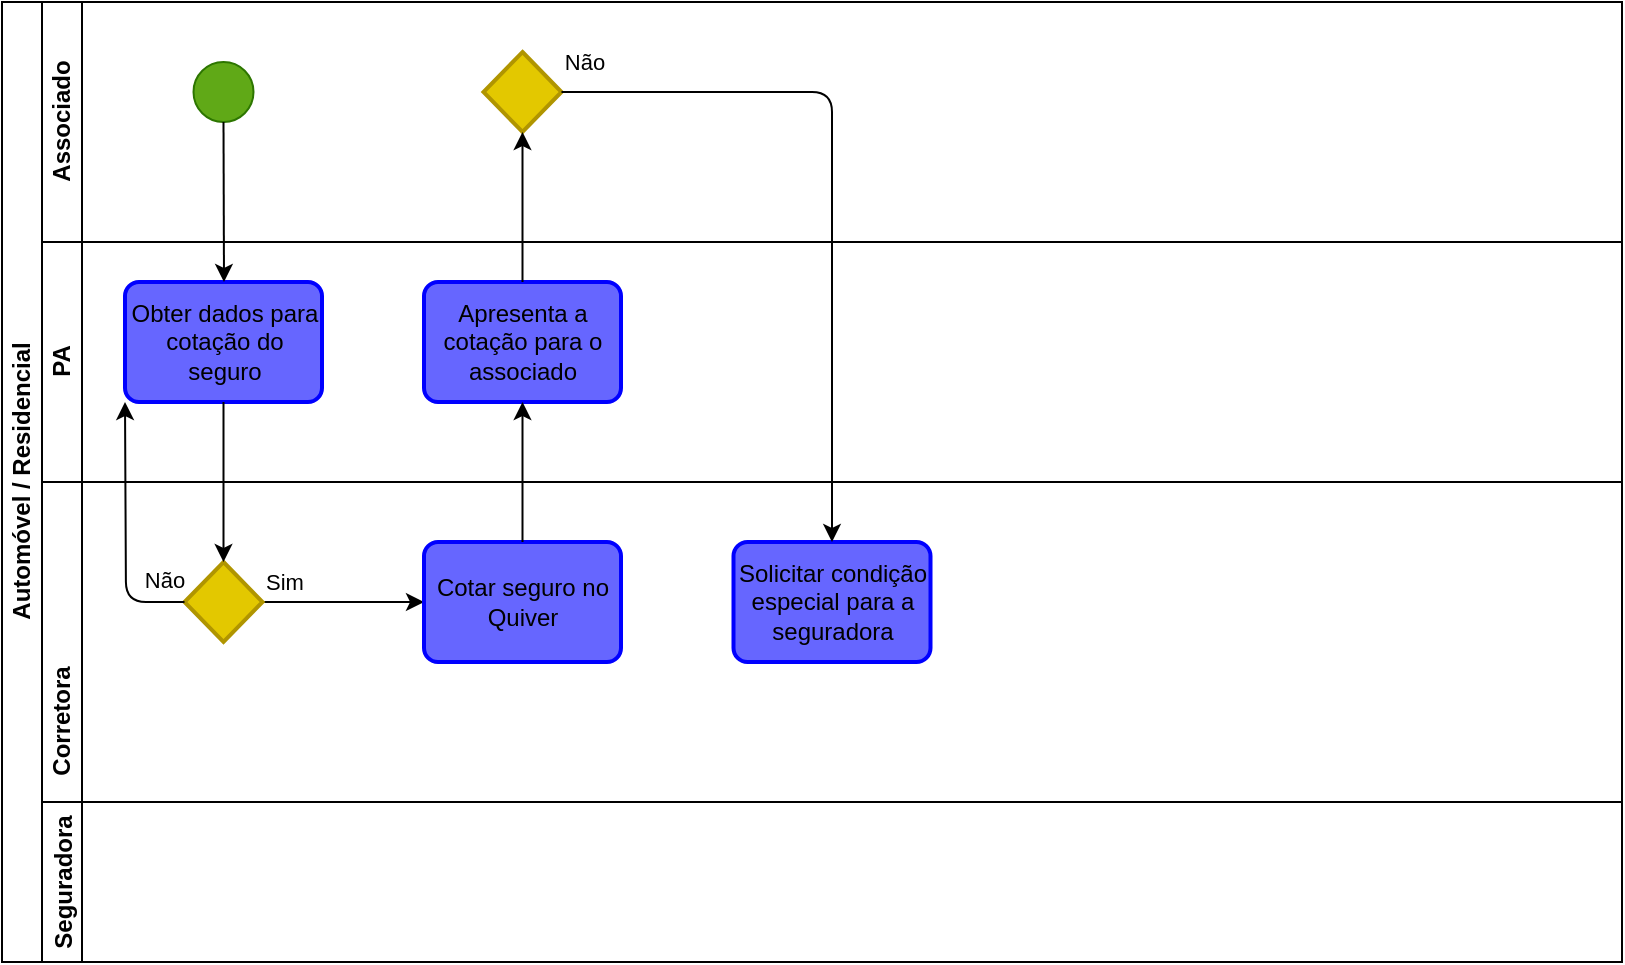 <mxfile>
    <diagram id="4LEkiE6B31CBiqqznxXf" name="Página-1">
        <mxGraphModel dx="820" dy="470" grid="1" gridSize="10" guides="1" tooltips="1" connect="1" arrows="1" fold="1" page="1" pageScale="1" pageWidth="827" pageHeight="1169" math="0" shadow="0">
            <root>
                <mxCell id="0"/>
                <mxCell id="1" parent="0"/>
                <mxCell id="2" value="Automóvel / Residencial" style="swimlane;html=1;childLayout=stackLayout;resizeParent=1;resizeParentMax=0;horizontal=0;startSize=20;horizontalStack=0;" parent="1" vertex="1">
                    <mxGeometry x="9" y="10" width="810" height="480" as="geometry"/>
                </mxCell>
                <mxCell id="3" value="Associado" style="swimlane;html=1;startSize=20;horizontal=0;" parent="2" vertex="1">
                    <mxGeometry x="20" width="790" height="120" as="geometry"/>
                </mxCell>
                <mxCell id="27" value="" style="group" vertex="1" connectable="0" parent="3">
                    <mxGeometry x="75.75" y="25" width="184" height="40" as="geometry"/>
                </mxCell>
                <mxCell id="8" value="Interesse em seguro" style="ellipse;fillColor=#60a917;strokeColor=#2D7600;labelPosition=center;verticalLabelPosition=top;align=center;verticalAlign=bottom;labelBackgroundColor=default;fontColor=#ffffff;gradientColor=none;" parent="27" vertex="1">
                    <mxGeometry y="5" width="30" height="30" as="geometry"/>
                </mxCell>
                <mxCell id="22" value="&lt;font color=&quot;#ffffff&quot;&gt;Aceitou o valor?&lt;/font&gt;" style="strokeWidth=2;html=1;shape=mxgraph.flowchart.decision;whiteSpace=wrap;labelBackgroundColor=none;fillColor=#e3c800;fontColor=#000000;strokeColor=#B09500;labelPosition=left;verticalLabelPosition=middle;align=center;verticalAlign=middle;" vertex="1" parent="27">
                    <mxGeometry x="145" width="39" height="40" as="geometry"/>
                </mxCell>
                <mxCell id="4" value="PA" style="swimlane;html=1;startSize=20;horizontal=0;" parent="2" vertex="1">
                    <mxGeometry x="20" y="120" width="790" height="120" as="geometry"/>
                </mxCell>
                <mxCell id="9" value="Obter dados para cotação do seguro" style="rounded=1;whiteSpace=wrap;html=1;absoluteArcSize=1;arcSize=14;strokeWidth=2;labelBackgroundColor=none;gradientColor=none;fillColor=#6666FF;strokeColor=#0000FF;" parent="4" vertex="1">
                    <mxGeometry x="41.5" y="20" width="98.5" height="60" as="geometry"/>
                </mxCell>
                <mxCell id="18" value="Apresenta a cotação para o associado" style="rounded=1;whiteSpace=wrap;html=1;absoluteArcSize=1;arcSize=14;strokeWidth=2;labelBackgroundColor=none;gradientColor=none;fillColor=#6666FF;strokeColor=#0000FF;" vertex="1" parent="4">
                    <mxGeometry x="191" y="20" width="98.5" height="60" as="geometry"/>
                </mxCell>
                <mxCell id="5" value="Corretora" style="swimlane;html=1;startSize=20;horizontal=0;" parent="2" vertex="1">
                    <mxGeometry x="20" y="240" width="790" height="240" as="geometry"/>
                </mxCell>
                <mxCell id="15" value="Sim" style="edgeStyle=none;html=1;entryX=0;entryY=0.5;entryDx=0;entryDy=0;" edge="1" parent="5" source="11" target="14">
                    <mxGeometry x="-0.734" y="10" relative="1" as="geometry">
                        <mxPoint x="191" y="60" as="targetPoint"/>
                        <mxPoint as="offset"/>
                    </mxGeometry>
                </mxCell>
                <mxCell id="11" value="&lt;font color=&quot;#ffffff&quot;&gt;Dados completos?&lt;/font&gt;" style="strokeWidth=2;html=1;shape=mxgraph.flowchart.decision;whiteSpace=wrap;labelBackgroundColor=none;fillColor=#e3c800;fontColor=#000000;strokeColor=#B09500;labelPosition=center;verticalLabelPosition=bottom;align=center;verticalAlign=top;" parent="5" vertex="1">
                    <mxGeometry x="71.25" y="40" width="39" height="40" as="geometry"/>
                </mxCell>
                <mxCell id="14" value="Cotar seguro no Quiver" style="rounded=1;whiteSpace=wrap;html=1;absoluteArcSize=1;arcSize=14;strokeWidth=2;labelBackgroundColor=none;gradientColor=none;fillColor=#6666FF;strokeColor=#0000FF;" vertex="1" parent="5">
                    <mxGeometry x="191" y="30" width="98.5" height="60" as="geometry"/>
                </mxCell>
                <mxCell id="24" value="Solicitar condição especial para a seguradora" style="rounded=1;whiteSpace=wrap;html=1;absoluteArcSize=1;arcSize=14;strokeWidth=2;labelBackgroundColor=none;gradientColor=none;fillColor=#6666FF;strokeColor=#0000FF;" vertex="1" parent="5">
                    <mxGeometry x="345.75" y="30" width="98.5" height="60" as="geometry"/>
                </mxCell>
                <mxCell id="7" value="Seguradora" style="swimlane;startSize=20;horizontal=0;" parent="5" vertex="1">
                    <mxGeometry y="160" width="790" height="80" as="geometry"/>
                </mxCell>
                <mxCell id="10" value="" style="edgeStyle=none;html=1;" parent="2" source="8" edge="1">
                    <mxGeometry relative="1" as="geometry">
                        <mxPoint x="111" y="140" as="targetPoint"/>
                    </mxGeometry>
                </mxCell>
                <mxCell id="12" value="" style="edgeStyle=none;html=1;entryX=0.5;entryY=0;entryDx=0;entryDy=0;entryPerimeter=0;exitX=0.5;exitY=1;exitDx=0;exitDy=0;" edge="1" parent="2" source="9" target="11">
                    <mxGeometry relative="1" as="geometry">
                        <Array as="points"/>
                    </mxGeometry>
                </mxCell>
                <mxCell id="16" value="" style="endArrow=classic;html=1;entryX=0;entryY=1;entryDx=0;entryDy=0;exitX=0;exitY=0.5;exitDx=0;exitDy=0;exitPerimeter=0;" edge="1" parent="2" source="11" target="9">
                    <mxGeometry width="50" height="50" relative="1" as="geometry">
                        <mxPoint x="381" y="270" as="sourcePoint"/>
                        <mxPoint x="431" y="220" as="targetPoint"/>
                        <Array as="points">
                            <mxPoint x="62" y="300"/>
                        </Array>
                    </mxGeometry>
                </mxCell>
                <mxCell id="17" value="Não" style="edgeLabel;html=1;align=center;verticalAlign=middle;resizable=0;points=[];" vertex="1" connectable="0" parent="16">
                    <mxGeometry x="-0.3" y="1" relative="1" as="geometry">
                        <mxPoint x="20" y="4" as="offset"/>
                    </mxGeometry>
                </mxCell>
                <mxCell id="19" value="" style="edgeStyle=none;html=1;" edge="1" parent="2" source="14" target="18">
                    <mxGeometry relative="1" as="geometry"/>
                </mxCell>
                <mxCell id="23" value="" style="edgeStyle=none;html=1;exitX=0.5;exitY=0;exitDx=0;exitDy=0;" edge="1" parent="2" source="18" target="22">
                    <mxGeometry relative="1" as="geometry"/>
                </mxCell>
                <mxCell id="25" value="" style="endArrow=classic;html=1;exitX=1;exitY=0.5;exitDx=0;exitDy=0;exitPerimeter=0;entryX=0.5;entryY=0;entryDx=0;entryDy=0;" edge="1" parent="2" source="22" target="24">
                    <mxGeometry width="50" height="50" relative="1" as="geometry">
                        <mxPoint x="381" y="240" as="sourcePoint"/>
                        <mxPoint x="431" y="190" as="targetPoint"/>
                        <Array as="points">
                            <mxPoint x="415" y="45"/>
                        </Array>
                    </mxGeometry>
                </mxCell>
                <mxCell id="26" value="Não" style="edgeLabel;html=1;align=center;verticalAlign=middle;resizable=0;points=[];" vertex="1" connectable="0" parent="25">
                    <mxGeometry x="-0.71" y="-1" relative="1" as="geometry">
                        <mxPoint x="-41" y="-16" as="offset"/>
                    </mxGeometry>
                </mxCell>
            </root>
        </mxGraphModel>
    </diagram>
</mxfile>